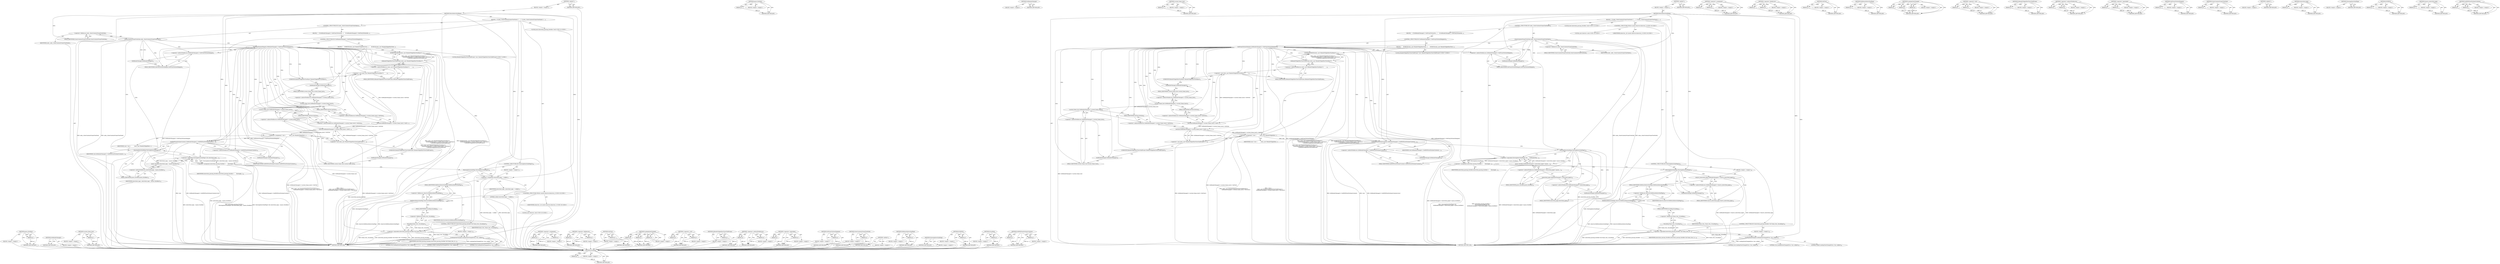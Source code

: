 digraph "SetRWHViewForInnerContents" {
vulnerable_189 [label=<(METHOD,IsLoading)>];
vulnerable_190 [label=<(PARAM,p1)>];
vulnerable_191 [label=<(BLOCK,&lt;empty&gt;,&lt;empty&gt;)>];
vulnerable_192 [label=<(METHOD_RETURN,ANY)>];
vulnerable_173 [label=<(METHOD,pause_throbber)>];
vulnerable_174 [label=<(PARAM,p1)>];
vulnerable_175 [label=<(BLOCK,&lt;empty&gt;,&lt;empty&gt;)>];
vulnerable_176 [label=<(METHOD_RETURN,ANY)>];
vulnerable_131 [label=<(METHOD,GetRenderManager)>];
vulnerable_132 [label=<(BLOCK,&lt;empty&gt;,&lt;empty&gt;)>];
vulnerable_133 [label=<(METHOD_RETURN,ANY)>];
vulnerable_151 [label=<(METHOD,current_frame_host)>];
vulnerable_152 [label=<(PARAM,p1)>];
vulnerable_153 [label=<(BLOCK,&lt;empty&gt;,&lt;empty&gt;)>];
vulnerable_154 [label=<(METHOD_RETURN,ANY)>];
vulnerable_6 [label=<(METHOD,&lt;global&gt;)<SUB>1</SUB>>];
vulnerable_7 [label=<(BLOCK,&lt;empty&gt;,&lt;empty&gt;)<SUB>1</SUB>>];
vulnerable_8 [label=<(METHOD,DetachInterstitialPage)<SUB>1</SUB>>];
vulnerable_9 [label=<(BLOCK,{
  if (node_.OuterContentsFrameTreeNode()) {
 ...,{
  if (node_.OuterContentsFrameTreeNode()) {
 ...)<SUB>1</SUB>>];
vulnerable_10 [label=<(CONTROL_STRUCTURE,IF,if (node_.OuterContentsFrameTreeNode()))<SUB>2</SUB>>];
vulnerable_11 [label=<(OuterContentsFrameTreeNode,node_.OuterContentsFrameTreeNode())<SUB>2</SUB>>];
vulnerable_12 [label=<(&lt;operator&gt;.fieldAccess,node_.OuterContentsFrameTreeNode)<SUB>2</SUB>>];
vulnerable_13 [label=<(IDENTIFIER,node_,node_.OuterContentsFrameTreeNode())<SUB>2</SUB>>];
vulnerable_14 [label=<(FIELD_IDENTIFIER,OuterContentsFrameTreeNode,OuterContentsFrameTreeNode)<SUB>2</SUB>>];
vulnerable_15 [label=<(BLOCK,{
    if (GetRenderManager()-&gt;GetProxyToOuterDe...,{
    if (GetRenderManager()-&gt;GetProxyToOuterDe...)<SUB>2</SUB>>];
vulnerable_16 [label=<(CONTROL_STRUCTURE,IF,if (GetRenderManager()-&gt;GetProxyToOuterDelegate()))<SUB>3</SUB>>];
vulnerable_17 [label=<(GetProxyToOuterDelegate,GetRenderManager()-&gt;GetProxyToOuterDelegate())<SUB>3</SUB>>];
vulnerable_18 [label=<(&lt;operator&gt;.indirectFieldAccess,GetRenderManager()-&gt;GetProxyToOuterDelegate)<SUB>3</SUB>>];
vulnerable_19 [label=<(GetRenderManager,GetRenderManager())<SUB>3</SUB>>];
vulnerable_20 [label=<(FIELD_IDENTIFIER,GetProxyToOuterDelegate,GetProxyToOuterDelegate)<SUB>3</SUB>>];
vulnerable_21 [label=<(BLOCK,{
      DCHECK(static_cast&lt;RenderWidgetHostView...,{
      DCHECK(static_cast&lt;RenderWidgetHostView...)<SUB>3</SUB>>];
vulnerable_22 [label=<(DCHECK,DCHECK(static_cast&lt;RenderWidgetHostViewBase*&gt;(
...)<SUB>4</SUB>>];
vulnerable_23 [label=<(IsRenderWidgetHostViewChildFrame,static_cast&lt;RenderWidgetHostViewBase*&gt;(
       ...)<SUB>4</SUB>>];
vulnerable_24 [label=<(&lt;operator&gt;.indirectFieldAccess,static_cast&lt;RenderWidgetHostViewBase*&gt;(
       ...)<SUB>4</SUB>>];
vulnerable_25 [label=<(&lt;operator&gt;.cast,static_cast&lt;RenderWidgetHostViewBase*&gt;(
       ...)<SUB>4</SUB>>];
vulnerable_26 [label=<(UNKNOWN,RenderWidgetHostViewBase*,RenderWidgetHostViewBase*)<SUB>4</SUB>>];
vulnerable_27 [label=<(GetView,GetRenderManager()-&gt;current_frame_host()-&gt;GetVi...)<SUB>5</SUB>>];
vulnerable_28 [label=<(&lt;operator&gt;.indirectFieldAccess,GetRenderManager()-&gt;current_frame_host()-&gt;GetView)<SUB>5</SUB>>];
vulnerable_29 [label=<(current_frame_host,GetRenderManager()-&gt;current_frame_host())<SUB>5</SUB>>];
vulnerable_30 [label=<(&lt;operator&gt;.indirectFieldAccess,GetRenderManager()-&gt;current_frame_host)<SUB>5</SUB>>];
vulnerable_31 [label=<(GetRenderManager,GetRenderManager())<SUB>5</SUB>>];
vulnerable_32 [label=<(FIELD_IDENTIFIER,current_frame_host,current_frame_host)<SUB>5</SUB>>];
vulnerable_33 [label=<(FIELD_IDENTIFIER,GetView,GetView)<SUB>5</SUB>>];
vulnerable_34 [label=<(FIELD_IDENTIFIER,IsRenderWidgetHostViewChildFrame,IsRenderWidgetHostViewChildFrame)<SUB>4</SUB>>];
vulnerable_35 [label="<(LOCAL,RenderWidgetHostViewChildFrame* view: RenderWidgetHostViewChildFrame*)<SUB>7</SUB>>"];
vulnerable_36 [label=<(&lt;operator&gt;.assignment,* view =
          static_cast&lt;RenderWidgetHost...)<SUB>7</SUB>>];
vulnerable_37 [label=<(IDENTIFIER,view,* view =
          static_cast&lt;RenderWidgetHost...)<SUB>7</SUB>>];
vulnerable_38 [label=<(&lt;operator&gt;.cast,static_cast&lt;RenderWidgetHostViewChildFrame*&gt;(
 ...)<SUB>8</SUB>>];
vulnerable_39 [label=<(UNKNOWN,RenderWidgetHostViewChildFrame*,RenderWidgetHostViewChildFrame*)<SUB>8</SUB>>];
vulnerable_40 [label=<(GetView,GetRenderManager()-&gt;current_frame_host()-&gt;GetVi...)<SUB>9</SUB>>];
vulnerable_41 [label=<(&lt;operator&gt;.indirectFieldAccess,GetRenderManager()-&gt;current_frame_host()-&gt;GetView)<SUB>9</SUB>>];
vulnerable_42 [label=<(current_frame_host,GetRenderManager()-&gt;current_frame_host())<SUB>9</SUB>>];
vulnerable_43 [label=<(&lt;operator&gt;.indirectFieldAccess,GetRenderManager()-&gt;current_frame_host)<SUB>9</SUB>>];
vulnerable_44 [label=<(GetRenderManager,GetRenderManager())<SUB>9</SUB>>];
vulnerable_45 [label=<(FIELD_IDENTIFIER,current_frame_host,current_frame_host)<SUB>9</SUB>>];
vulnerable_46 [label=<(FIELD_IDENTIFIER,GetView,GetView)<SUB>9</SUB>>];
vulnerable_47 [label=<(SetRWHViewForInnerContents,GetRenderManager()-&gt;SetRWHViewForInnerContents(...)<SUB>10</SUB>>];
vulnerable_48 [label=<(&lt;operator&gt;.indirectFieldAccess,GetRenderManager()-&gt;SetRWHViewForInnerContents)<SUB>10</SUB>>];
vulnerable_49 [label=<(GetRenderManager,GetRenderManager())<SUB>10</SUB>>];
vulnerable_50 [label=<(FIELD_IDENTIFIER,SetRWHViewForInnerContents,SetRWHViewForInnerContents)<SUB>10</SUB>>];
vulnerable_51 [label=<(IDENTIFIER,view,GetRenderManager()-&gt;SetRWHViewForInnerContents(...)<SUB>10</SUB>>];
vulnerable_52 [label="<(LOCAL,bool interstitial_pausing_throbber: bool)<SUB>14</SUB>>"];
vulnerable_53 [label=<(&lt;operator&gt;.assignment,interstitial_pausing_throbber =
      ShowingIn...)<SUB>14</SUB>>];
vulnerable_54 [label=<(IDENTIFIER,interstitial_pausing_throbber,interstitial_pausing_throbber =
      ShowingIn...)<SUB>14</SUB>>];
vulnerable_55 [label=<(&lt;operator&gt;.logicalAnd,ShowingInterstitialPage() &amp;&amp;
      GetRenderMan...)<SUB>15</SUB>>];
vulnerable_56 [label=<(ShowingInterstitialPage,ShowingInterstitialPage())<SUB>15</SUB>>];
vulnerable_57 [label=<(pause_throbber,GetRenderManager()-&gt;interstitial_page()-&gt;pause_...)<SUB>16</SUB>>];
vulnerable_58 [label=<(&lt;operator&gt;.indirectFieldAccess,GetRenderManager()-&gt;interstitial_page()-&gt;pause_...)<SUB>16</SUB>>];
vulnerable_59 [label=<(interstitial_page,GetRenderManager()-&gt;interstitial_page())<SUB>16</SUB>>];
vulnerable_60 [label=<(&lt;operator&gt;.indirectFieldAccess,GetRenderManager()-&gt;interstitial_page)<SUB>16</SUB>>];
vulnerable_61 [label=<(GetRenderManager,GetRenderManager())<SUB>16</SUB>>];
vulnerable_62 [label=<(FIELD_IDENTIFIER,interstitial_page,interstitial_page)<SUB>16</SUB>>];
vulnerable_63 [label=<(FIELD_IDENTIFIER,pause_throbber,pause_throbber)<SUB>16</SUB>>];
vulnerable_64 [label=<(CONTROL_STRUCTURE,IF,if (ShowingInterstitialPage()))<SUB>17</SUB>>];
vulnerable_65 [label=<(ShowingInterstitialPage,ShowingInterstitialPage())<SUB>17</SUB>>];
vulnerable_66 [label=<(BLOCK,&lt;empty&gt;,&lt;empty&gt;)<SUB>18</SUB>>];
vulnerable_67 [label=<(remove_interstitial_page,GetRenderManager()-&gt;remove_interstitial_page())<SUB>18</SUB>>];
vulnerable_68 [label=<(&lt;operator&gt;.indirectFieldAccess,GetRenderManager()-&gt;remove_interstitial_page)<SUB>18</SUB>>];
vulnerable_69 [label=<(GetRenderManager,GetRenderManager())<SUB>18</SUB>>];
vulnerable_70 [label=<(FIELD_IDENTIFIER,remove_interstitial_page,remove_interstitial_page)<SUB>18</SUB>>];
vulnerable_71 [label="<(CONTROL_STRUCTURE,FOR,for (auto&amp; observer:observers_))<SUB>19</SUB>>"];
vulnerable_72 [label="<(IDENTIFIER,observers_,for (auto&amp; observer:observers_))<SUB>19</SUB>>"];
vulnerable_73 [label="<(LOCAL,auto observer: auto)<SUB>19</SUB>>"];
vulnerable_74 [label=<(DidDetachInterstitialPage,observer.DidDetachInterstitialPage())<SUB>20</SUB>>];
vulnerable_75 [label=<(&lt;operator&gt;.fieldAccess,observer.DidDetachInterstitialPage)<SUB>20</SUB>>];
vulnerable_76 [label=<(IDENTIFIER,observer,observer.DidDetachInterstitialPage())<SUB>20</SUB>>];
vulnerable_77 [label=<(FIELD_IDENTIFIER,DidDetachInterstitialPage,DidDetachInterstitialPage)<SUB>20</SUB>>];
vulnerable_78 [label=<(CONTROL_STRUCTURE,IF,if (interstitial_pausing_throbber &amp;&amp; frame_tree_.IsLoading()))<SUB>22</SUB>>];
vulnerable_79 [label=<(&lt;operator&gt;.logicalAnd,interstitial_pausing_throbber &amp;&amp; frame_tree_.Is...)<SUB>22</SUB>>];
vulnerable_80 [label=<(IDENTIFIER,interstitial_pausing_throbber,interstitial_pausing_throbber &amp;&amp; frame_tree_.Is...)<SUB>22</SUB>>];
vulnerable_81 [label=<(IsLoading,frame_tree_.IsLoading())<SUB>22</SUB>>];
vulnerable_82 [label=<(&lt;operator&gt;.fieldAccess,frame_tree_.IsLoading)<SUB>22</SUB>>];
vulnerable_83 [label=<(IDENTIFIER,frame_tree_,frame_tree_.IsLoading())<SUB>22</SUB>>];
vulnerable_84 [label=<(FIELD_IDENTIFIER,IsLoading,IsLoading)<SUB>22</SUB>>];
vulnerable_85 [label=<(BLOCK,&lt;empty&gt;,&lt;empty&gt;)<SUB>23</SUB>>];
vulnerable_86 [label=<(LoadingStateChanged,LoadingStateChanged(true, true, nullptr))<SUB>23</SUB>>];
vulnerable_87 [label=<(LITERAL,true,LoadingStateChanged(true, true, nullptr))<SUB>23</SUB>>];
vulnerable_88 [label=<(LITERAL,true,LoadingStateChanged(true, true, nullptr))<SUB>23</SUB>>];
vulnerable_89 [label=<(LITERAL,nullptr,LoadingStateChanged(true, true, nullptr))<SUB>23</SUB>>];
vulnerable_90 [label=<(METHOD_RETURN,void)<SUB>1</SUB>>];
vulnerable_92 [label=<(METHOD_RETURN,ANY)<SUB>1</SUB>>];
vulnerable_155 [label=<(METHOD,&lt;operator&gt;.assignment)>];
vulnerable_156 [label=<(PARAM,p1)>];
vulnerable_157 [label=<(PARAM,p2)>];
vulnerable_158 [label=<(BLOCK,&lt;empty&gt;,&lt;empty&gt;)>];
vulnerable_159 [label=<(METHOD_RETURN,ANY)>];
vulnerable_117 [label=<(METHOD,&lt;operator&gt;.fieldAccess)>];
vulnerable_118 [label=<(PARAM,p1)>];
vulnerable_119 [label=<(PARAM,p2)>];
vulnerable_120 [label=<(BLOCK,&lt;empty&gt;,&lt;empty&gt;)>];
vulnerable_121 [label=<(METHOD_RETURN,ANY)>];
vulnerable_147 [label=<(METHOD,GetView)>];
vulnerable_148 [label=<(PARAM,p1)>];
vulnerable_149 [label=<(BLOCK,&lt;empty&gt;,&lt;empty&gt;)>];
vulnerable_150 [label=<(METHOD_RETURN,ANY)>];
vulnerable_185 [label=<(METHOD,DidDetachInterstitialPage)>];
vulnerable_186 [label=<(PARAM,p1)>];
vulnerable_187 [label=<(BLOCK,&lt;empty&gt;,&lt;empty&gt;)>];
vulnerable_188 [label=<(METHOD_RETURN,ANY)>];
vulnerable_193 [label=<(METHOD,LoadingStateChanged)>];
vulnerable_194 [label=<(PARAM,p1)>];
vulnerable_195 [label=<(PARAM,p2)>];
vulnerable_196 [label=<(PARAM,p3)>];
vulnerable_197 [label=<(BLOCK,&lt;empty&gt;,&lt;empty&gt;)>];
vulnerable_198 [label=<(METHOD_RETURN,ANY)>];
vulnerable_142 [label=<(METHOD,&lt;operator&gt;.cast)>];
vulnerable_143 [label=<(PARAM,p1)>];
vulnerable_144 [label=<(PARAM,p2)>];
vulnerable_145 [label=<(BLOCK,&lt;empty&gt;,&lt;empty&gt;)>];
vulnerable_146 [label=<(METHOD_RETURN,ANY)>];
vulnerable_138 [label=<(METHOD,IsRenderWidgetHostViewChildFrame)>];
vulnerable_139 [label=<(PARAM,p1)>];
vulnerable_140 [label=<(BLOCK,&lt;empty&gt;,&lt;empty&gt;)>];
vulnerable_141 [label=<(METHOD_RETURN,ANY)>];
vulnerable_126 [label=<(METHOD,&lt;operator&gt;.indirectFieldAccess)>];
vulnerable_127 [label=<(PARAM,p1)>];
vulnerable_128 [label=<(PARAM,p2)>];
vulnerable_129 [label=<(BLOCK,&lt;empty&gt;,&lt;empty&gt;)>];
vulnerable_130 [label=<(METHOD_RETURN,ANY)>];
vulnerable_165 [label=<(METHOD,&lt;operator&gt;.logicalAnd)>];
vulnerable_166 [label=<(PARAM,p1)>];
vulnerable_167 [label=<(PARAM,p2)>];
vulnerable_168 [label=<(BLOCK,&lt;empty&gt;,&lt;empty&gt;)>];
vulnerable_169 [label=<(METHOD_RETURN,ANY)>];
vulnerable_122 [label=<(METHOD,GetProxyToOuterDelegate)>];
vulnerable_123 [label=<(PARAM,p1)>];
vulnerable_124 [label=<(BLOCK,&lt;empty&gt;,&lt;empty&gt;)>];
vulnerable_125 [label=<(METHOD_RETURN,ANY)>];
vulnerable_113 [label=<(METHOD,OuterContentsFrameTreeNode)>];
vulnerable_114 [label=<(PARAM,p1)>];
vulnerable_115 [label=<(BLOCK,&lt;empty&gt;,&lt;empty&gt;)>];
vulnerable_116 [label=<(METHOD_RETURN,ANY)>];
vulnerable_107 [label=<(METHOD,&lt;global&gt;)<SUB>1</SUB>>];
vulnerable_108 [label=<(BLOCK,&lt;empty&gt;,&lt;empty&gt;)>];
vulnerable_109 [label=<(METHOD_RETURN,ANY)>];
vulnerable_177 [label=<(METHOD,interstitial_page)>];
vulnerable_178 [label=<(PARAM,p1)>];
vulnerable_179 [label=<(BLOCK,&lt;empty&gt;,&lt;empty&gt;)>];
vulnerable_180 [label=<(METHOD_RETURN,ANY)>];
vulnerable_170 [label=<(METHOD,ShowingInterstitialPage)>];
vulnerable_171 [label=<(BLOCK,&lt;empty&gt;,&lt;empty&gt;)>];
vulnerable_172 [label=<(METHOD_RETURN,ANY)>];
vulnerable_134 [label=<(METHOD,DCHECK)>];
vulnerable_135 [label=<(PARAM,p1)>];
vulnerable_136 [label=<(BLOCK,&lt;empty&gt;,&lt;empty&gt;)>];
vulnerable_137 [label=<(METHOD_RETURN,ANY)>];
vulnerable_181 [label=<(METHOD,remove_interstitial_page)>];
vulnerable_182 [label=<(PARAM,p1)>];
vulnerable_183 [label=<(BLOCK,&lt;empty&gt;,&lt;empty&gt;)>];
vulnerable_184 [label=<(METHOD_RETURN,ANY)>];
vulnerable_160 [label=<(METHOD,SetRWHViewForInnerContents)>];
vulnerable_161 [label=<(PARAM,p1)>];
vulnerable_162 [label=<(PARAM,p2)>];
vulnerable_163 [label=<(BLOCK,&lt;empty&gt;,&lt;empty&gt;)>];
vulnerable_164 [label=<(METHOD_RETURN,ANY)>];
fixed_169 [label=<(METHOD,pause_throbber)>];
fixed_170 [label=<(PARAM,p1)>];
fixed_171 [label=<(BLOCK,&lt;empty&gt;,&lt;empty&gt;)>];
fixed_172 [label=<(METHOD_RETURN,ANY)>];
fixed_127 [label=<(METHOD,GetRenderManager)>];
fixed_128 [label=<(BLOCK,&lt;empty&gt;,&lt;empty&gt;)>];
fixed_129 [label=<(METHOD_RETURN,ANY)>];
fixed_147 [label=<(METHOD,current_frame_host)>];
fixed_148 [label=<(PARAM,p1)>];
fixed_149 [label=<(BLOCK,&lt;empty&gt;,&lt;empty&gt;)>];
fixed_150 [label=<(METHOD_RETURN,ANY)>];
fixed_6 [label=<(METHOD,&lt;global&gt;)<SUB>1</SUB>>];
fixed_7 [label=<(BLOCK,&lt;empty&gt;,&lt;empty&gt;)<SUB>1</SUB>>];
fixed_8 [label=<(METHOD,DetachInterstitialPage)<SUB>1</SUB>>];
fixed_9 [label=<(BLOCK,{
  if (node_.OuterContentsFrameTreeNode()) {
 ...,{
  if (node_.OuterContentsFrameTreeNode()) {
 ...)<SUB>1</SUB>>];
fixed_10 [label=<(CONTROL_STRUCTURE,IF,if (node_.OuterContentsFrameTreeNode()))<SUB>2</SUB>>];
fixed_11 [label=<(OuterContentsFrameTreeNode,node_.OuterContentsFrameTreeNode())<SUB>2</SUB>>];
fixed_12 [label=<(&lt;operator&gt;.fieldAccess,node_.OuterContentsFrameTreeNode)<SUB>2</SUB>>];
fixed_13 [label=<(IDENTIFIER,node_,node_.OuterContentsFrameTreeNode())<SUB>2</SUB>>];
fixed_14 [label=<(FIELD_IDENTIFIER,OuterContentsFrameTreeNode,OuterContentsFrameTreeNode)<SUB>2</SUB>>];
fixed_15 [label=<(BLOCK,{
    if (GetRenderManager()-&gt;GetProxyToOuterDe...,{
    if (GetRenderManager()-&gt;GetProxyToOuterDe...)<SUB>2</SUB>>];
fixed_16 [label=<(CONTROL_STRUCTURE,IF,if (GetRenderManager()-&gt;GetProxyToOuterDelegate()))<SUB>3</SUB>>];
fixed_17 [label=<(GetProxyToOuterDelegate,GetRenderManager()-&gt;GetProxyToOuterDelegate())<SUB>3</SUB>>];
fixed_18 [label=<(&lt;operator&gt;.indirectFieldAccess,GetRenderManager()-&gt;GetProxyToOuterDelegate)<SUB>3</SUB>>];
fixed_19 [label=<(GetRenderManager,GetRenderManager())<SUB>3</SUB>>];
fixed_20 [label=<(FIELD_IDENTIFIER,GetProxyToOuterDelegate,GetProxyToOuterDelegate)<SUB>3</SUB>>];
fixed_21 [label=<(BLOCK,{
      DCHECK(static_cast&lt;RenderWidgetHostView...,{
      DCHECK(static_cast&lt;RenderWidgetHostView...)<SUB>3</SUB>>];
fixed_22 [label=<(DCHECK,DCHECK(static_cast&lt;RenderWidgetHostViewBase*&gt;(
...)<SUB>4</SUB>>];
fixed_23 [label=<(IsRenderWidgetHostViewChildFrame,static_cast&lt;RenderWidgetHostViewBase*&gt;(
       ...)<SUB>4</SUB>>];
fixed_24 [label=<(&lt;operator&gt;.indirectFieldAccess,static_cast&lt;RenderWidgetHostViewBase*&gt;(
       ...)<SUB>4</SUB>>];
fixed_25 [label=<(&lt;operator&gt;.cast,static_cast&lt;RenderWidgetHostViewBase*&gt;(
       ...)<SUB>4</SUB>>];
fixed_26 [label=<(UNKNOWN,RenderWidgetHostViewBase*,RenderWidgetHostViewBase*)<SUB>4</SUB>>];
fixed_27 [label=<(GetView,GetRenderManager()-&gt;current_frame_host()-&gt;GetVi...)<SUB>5</SUB>>];
fixed_28 [label=<(&lt;operator&gt;.indirectFieldAccess,GetRenderManager()-&gt;current_frame_host()-&gt;GetView)<SUB>5</SUB>>];
fixed_29 [label=<(current_frame_host,GetRenderManager()-&gt;current_frame_host())<SUB>5</SUB>>];
fixed_30 [label=<(&lt;operator&gt;.indirectFieldAccess,GetRenderManager()-&gt;current_frame_host)<SUB>5</SUB>>];
fixed_31 [label=<(GetRenderManager,GetRenderManager())<SUB>5</SUB>>];
fixed_32 [label=<(FIELD_IDENTIFIER,current_frame_host,current_frame_host)<SUB>5</SUB>>];
fixed_33 [label=<(FIELD_IDENTIFIER,GetView,GetView)<SUB>5</SUB>>];
fixed_34 [label=<(FIELD_IDENTIFIER,IsRenderWidgetHostViewChildFrame,IsRenderWidgetHostViewChildFrame)<SUB>4</SUB>>];
fixed_35 [label="<(LOCAL,RenderWidgetHostViewChildFrame* view: RenderWidgetHostViewChildFrame*)<SUB>7</SUB>>"];
fixed_36 [label=<(&lt;operator&gt;.assignment,* view =
          static_cast&lt;RenderWidgetHost...)<SUB>7</SUB>>];
fixed_37 [label=<(IDENTIFIER,view,* view =
          static_cast&lt;RenderWidgetHost...)<SUB>7</SUB>>];
fixed_38 [label=<(&lt;operator&gt;.cast,static_cast&lt;RenderWidgetHostViewChildFrame*&gt;(
 ...)<SUB>8</SUB>>];
fixed_39 [label=<(UNKNOWN,RenderWidgetHostViewChildFrame*,RenderWidgetHostViewChildFrame*)<SUB>8</SUB>>];
fixed_40 [label=<(GetView,GetRenderManager()-&gt;current_frame_host()-&gt;GetVi...)<SUB>9</SUB>>];
fixed_41 [label=<(&lt;operator&gt;.indirectFieldAccess,GetRenderManager()-&gt;current_frame_host()-&gt;GetView)<SUB>9</SUB>>];
fixed_42 [label=<(current_frame_host,GetRenderManager()-&gt;current_frame_host())<SUB>9</SUB>>];
fixed_43 [label=<(&lt;operator&gt;.indirectFieldAccess,GetRenderManager()-&gt;current_frame_host)<SUB>9</SUB>>];
fixed_44 [label=<(GetRenderManager,GetRenderManager())<SUB>9</SUB>>];
fixed_45 [label=<(FIELD_IDENTIFIER,current_frame_host,current_frame_host)<SUB>9</SUB>>];
fixed_46 [label=<(FIELD_IDENTIFIER,GetView,GetView)<SUB>9</SUB>>];
fixed_47 [label=<(SetRWHViewForInnerContents,GetRenderManager()-&gt;SetRWHViewForInnerContents(...)<SUB>10</SUB>>];
fixed_48 [label=<(&lt;operator&gt;.indirectFieldAccess,GetRenderManager()-&gt;SetRWHViewForInnerContents)<SUB>10</SUB>>];
fixed_49 [label=<(GetRenderManager,GetRenderManager())<SUB>10</SUB>>];
fixed_50 [label=<(FIELD_IDENTIFIER,SetRWHViewForInnerContents,SetRWHViewForInnerContents)<SUB>10</SUB>>];
fixed_51 [label=<(IDENTIFIER,view,GetRenderManager()-&gt;SetRWHViewForInnerContents(...)<SUB>10</SUB>>];
fixed_52 [label="<(LOCAL,bool interstitial_pausing_throbber: bool)<SUB>14</SUB>>"];
fixed_53 [label=<(&lt;operator&gt;.assignment,interstitial_pausing_throbber =
      ShowingIn...)<SUB>14</SUB>>];
fixed_54 [label=<(IDENTIFIER,interstitial_pausing_throbber,interstitial_pausing_throbber =
      ShowingIn...)<SUB>14</SUB>>];
fixed_55 [label=<(&lt;operator&gt;.logicalAnd,ShowingInterstitialPage() &amp;&amp; interstitial_page_...)<SUB>15</SUB>>];
fixed_56 [label=<(ShowingInterstitialPage,ShowingInterstitialPage())<SUB>15</SUB>>];
fixed_57 [label=<(pause_throbber,interstitial_page_-&gt;pause_throbber())<SUB>15</SUB>>];
fixed_58 [label=<(&lt;operator&gt;.indirectFieldAccess,interstitial_page_-&gt;pause_throbber)<SUB>15</SUB>>];
fixed_59 [label=<(IDENTIFIER,interstitial_page_,interstitial_page_-&gt;pause_throbber())<SUB>15</SUB>>];
fixed_60 [label=<(FIELD_IDENTIFIER,pause_throbber,pause_throbber)<SUB>15</SUB>>];
fixed_61 [label=<(CONTROL_STRUCTURE,IF,if (ShowingInterstitialPage()))<SUB>16</SUB>>];
fixed_62 [label=<(ShowingInterstitialPage,ShowingInterstitialPage())<SUB>16</SUB>>];
fixed_63 [label=<(BLOCK,&lt;empty&gt;,&lt;empty&gt;)<SUB>17</SUB>>];
fixed_64 [label=<(&lt;operator&gt;.assignment,interstitial_page_ = nullptr)<SUB>17</SUB>>];
fixed_65 [label=<(IDENTIFIER,interstitial_page_,interstitial_page_ = nullptr)<SUB>17</SUB>>];
fixed_66 [label=<(LITERAL,nullptr,interstitial_page_ = nullptr)<SUB>17</SUB>>];
fixed_67 [label="<(CONTROL_STRUCTURE,FOR,for (auto&amp; observer:observers_))<SUB>18</SUB>>"];
fixed_68 [label="<(IDENTIFIER,observers_,for (auto&amp; observer:observers_))<SUB>18</SUB>>"];
fixed_69 [label="<(LOCAL,auto observer: auto)<SUB>18</SUB>>"];
fixed_70 [label=<(DidDetachInterstitialPage,observer.DidDetachInterstitialPage())<SUB>19</SUB>>];
fixed_71 [label=<(&lt;operator&gt;.fieldAccess,observer.DidDetachInterstitialPage)<SUB>19</SUB>>];
fixed_72 [label=<(IDENTIFIER,observer,observer.DidDetachInterstitialPage())<SUB>19</SUB>>];
fixed_73 [label=<(FIELD_IDENTIFIER,DidDetachInterstitialPage,DidDetachInterstitialPage)<SUB>19</SUB>>];
fixed_74 [label=<(CONTROL_STRUCTURE,IF,if (interstitial_pausing_throbber &amp;&amp; frame_tree_.IsLoading()))<SUB>21</SUB>>];
fixed_75 [label=<(&lt;operator&gt;.logicalAnd,interstitial_pausing_throbber &amp;&amp; frame_tree_.Is...)<SUB>21</SUB>>];
fixed_76 [label=<(IDENTIFIER,interstitial_pausing_throbber,interstitial_pausing_throbber &amp;&amp; frame_tree_.Is...)<SUB>21</SUB>>];
fixed_77 [label=<(IsLoading,frame_tree_.IsLoading())<SUB>21</SUB>>];
fixed_78 [label=<(&lt;operator&gt;.fieldAccess,frame_tree_.IsLoading)<SUB>21</SUB>>];
fixed_79 [label=<(IDENTIFIER,frame_tree_,frame_tree_.IsLoading())<SUB>21</SUB>>];
fixed_80 [label=<(FIELD_IDENTIFIER,IsLoading,IsLoading)<SUB>21</SUB>>];
fixed_81 [label=<(BLOCK,&lt;empty&gt;,&lt;empty&gt;)<SUB>22</SUB>>];
fixed_82 [label=<(LoadingStateChanged,LoadingStateChanged(true, true, nullptr))<SUB>22</SUB>>];
fixed_83 [label=<(LITERAL,true,LoadingStateChanged(true, true, nullptr))<SUB>22</SUB>>];
fixed_84 [label=<(LITERAL,true,LoadingStateChanged(true, true, nullptr))<SUB>22</SUB>>];
fixed_85 [label=<(LITERAL,nullptr,LoadingStateChanged(true, true, nullptr))<SUB>22</SUB>>];
fixed_86 [label=<(METHOD_RETURN,void)<SUB>1</SUB>>];
fixed_88 [label=<(METHOD_RETURN,ANY)<SUB>1</SUB>>];
fixed_151 [label=<(METHOD,&lt;operator&gt;.assignment)>];
fixed_152 [label=<(PARAM,p1)>];
fixed_153 [label=<(PARAM,p2)>];
fixed_154 [label=<(BLOCK,&lt;empty&gt;,&lt;empty&gt;)>];
fixed_155 [label=<(METHOD_RETURN,ANY)>];
fixed_113 [label=<(METHOD,&lt;operator&gt;.fieldAccess)>];
fixed_114 [label=<(PARAM,p1)>];
fixed_115 [label=<(PARAM,p2)>];
fixed_116 [label=<(BLOCK,&lt;empty&gt;,&lt;empty&gt;)>];
fixed_117 [label=<(METHOD_RETURN,ANY)>];
fixed_143 [label=<(METHOD,GetView)>];
fixed_144 [label=<(PARAM,p1)>];
fixed_145 [label=<(BLOCK,&lt;empty&gt;,&lt;empty&gt;)>];
fixed_146 [label=<(METHOD_RETURN,ANY)>];
fixed_181 [label=<(METHOD,LoadingStateChanged)>];
fixed_182 [label=<(PARAM,p1)>];
fixed_183 [label=<(PARAM,p2)>];
fixed_184 [label=<(PARAM,p3)>];
fixed_185 [label=<(BLOCK,&lt;empty&gt;,&lt;empty&gt;)>];
fixed_186 [label=<(METHOD_RETURN,ANY)>];
fixed_138 [label=<(METHOD,&lt;operator&gt;.cast)>];
fixed_139 [label=<(PARAM,p1)>];
fixed_140 [label=<(PARAM,p2)>];
fixed_141 [label=<(BLOCK,&lt;empty&gt;,&lt;empty&gt;)>];
fixed_142 [label=<(METHOD_RETURN,ANY)>];
fixed_134 [label=<(METHOD,IsRenderWidgetHostViewChildFrame)>];
fixed_135 [label=<(PARAM,p1)>];
fixed_136 [label=<(BLOCK,&lt;empty&gt;,&lt;empty&gt;)>];
fixed_137 [label=<(METHOD_RETURN,ANY)>];
fixed_122 [label=<(METHOD,&lt;operator&gt;.indirectFieldAccess)>];
fixed_123 [label=<(PARAM,p1)>];
fixed_124 [label=<(PARAM,p2)>];
fixed_125 [label=<(BLOCK,&lt;empty&gt;,&lt;empty&gt;)>];
fixed_126 [label=<(METHOD_RETURN,ANY)>];
fixed_161 [label=<(METHOD,&lt;operator&gt;.logicalAnd)>];
fixed_162 [label=<(PARAM,p1)>];
fixed_163 [label=<(PARAM,p2)>];
fixed_164 [label=<(BLOCK,&lt;empty&gt;,&lt;empty&gt;)>];
fixed_165 [label=<(METHOD_RETURN,ANY)>];
fixed_118 [label=<(METHOD,GetProxyToOuterDelegate)>];
fixed_119 [label=<(PARAM,p1)>];
fixed_120 [label=<(BLOCK,&lt;empty&gt;,&lt;empty&gt;)>];
fixed_121 [label=<(METHOD_RETURN,ANY)>];
fixed_109 [label=<(METHOD,OuterContentsFrameTreeNode)>];
fixed_110 [label=<(PARAM,p1)>];
fixed_111 [label=<(BLOCK,&lt;empty&gt;,&lt;empty&gt;)>];
fixed_112 [label=<(METHOD_RETURN,ANY)>];
fixed_103 [label=<(METHOD,&lt;global&gt;)<SUB>1</SUB>>];
fixed_104 [label=<(BLOCK,&lt;empty&gt;,&lt;empty&gt;)>];
fixed_105 [label=<(METHOD_RETURN,ANY)>];
fixed_173 [label=<(METHOD,DidDetachInterstitialPage)>];
fixed_174 [label=<(PARAM,p1)>];
fixed_175 [label=<(BLOCK,&lt;empty&gt;,&lt;empty&gt;)>];
fixed_176 [label=<(METHOD_RETURN,ANY)>];
fixed_166 [label=<(METHOD,ShowingInterstitialPage)>];
fixed_167 [label=<(BLOCK,&lt;empty&gt;,&lt;empty&gt;)>];
fixed_168 [label=<(METHOD_RETURN,ANY)>];
fixed_130 [label=<(METHOD,DCHECK)>];
fixed_131 [label=<(PARAM,p1)>];
fixed_132 [label=<(BLOCK,&lt;empty&gt;,&lt;empty&gt;)>];
fixed_133 [label=<(METHOD_RETURN,ANY)>];
fixed_177 [label=<(METHOD,IsLoading)>];
fixed_178 [label=<(PARAM,p1)>];
fixed_179 [label=<(BLOCK,&lt;empty&gt;,&lt;empty&gt;)>];
fixed_180 [label=<(METHOD_RETURN,ANY)>];
fixed_156 [label=<(METHOD,SetRWHViewForInnerContents)>];
fixed_157 [label=<(PARAM,p1)>];
fixed_158 [label=<(PARAM,p2)>];
fixed_159 [label=<(BLOCK,&lt;empty&gt;,&lt;empty&gt;)>];
fixed_160 [label=<(METHOD_RETURN,ANY)>];
vulnerable_189 -> vulnerable_190  [key=0, label="AST: "];
vulnerable_189 -> vulnerable_190  [key=1, label="DDG: "];
vulnerable_189 -> vulnerable_191  [key=0, label="AST: "];
vulnerable_189 -> vulnerable_192  [key=0, label="AST: "];
vulnerable_189 -> vulnerable_192  [key=1, label="CFG: "];
vulnerable_190 -> vulnerable_192  [key=0, label="DDG: p1"];
vulnerable_173 -> vulnerable_174  [key=0, label="AST: "];
vulnerable_173 -> vulnerable_174  [key=1, label="DDG: "];
vulnerable_173 -> vulnerable_175  [key=0, label="AST: "];
vulnerable_173 -> vulnerable_176  [key=0, label="AST: "];
vulnerable_173 -> vulnerable_176  [key=1, label="CFG: "];
vulnerable_174 -> vulnerable_176  [key=0, label="DDG: p1"];
vulnerable_131 -> vulnerable_132  [key=0, label="AST: "];
vulnerable_131 -> vulnerable_133  [key=0, label="AST: "];
vulnerable_131 -> vulnerable_133  [key=1, label="CFG: "];
vulnerable_151 -> vulnerable_152  [key=0, label="AST: "];
vulnerable_151 -> vulnerable_152  [key=1, label="DDG: "];
vulnerable_151 -> vulnerable_153  [key=0, label="AST: "];
vulnerable_151 -> vulnerable_154  [key=0, label="AST: "];
vulnerable_151 -> vulnerable_154  [key=1, label="CFG: "];
vulnerable_152 -> vulnerable_154  [key=0, label="DDG: p1"];
vulnerable_6 -> vulnerable_7  [key=0, label="AST: "];
vulnerable_6 -> vulnerable_92  [key=0, label="AST: "];
vulnerable_6 -> vulnerable_92  [key=1, label="CFG: "];
vulnerable_7 -> vulnerable_8  [key=0, label="AST: "];
vulnerable_8 -> vulnerable_9  [key=0, label="AST: "];
vulnerable_8 -> vulnerable_90  [key=0, label="AST: "];
vulnerable_8 -> vulnerable_14  [key=0, label="CFG: "];
vulnerable_8 -> vulnerable_65  [key=0, label="DDG: "];
vulnerable_8 -> vulnerable_55  [key=0, label="DDG: "];
vulnerable_8 -> vulnerable_79  [key=0, label="DDG: "];
vulnerable_8 -> vulnerable_86  [key=0, label="DDG: "];
vulnerable_8 -> vulnerable_47  [key=0, label="DDG: "];
vulnerable_9 -> vulnerable_10  [key=0, label="AST: "];
vulnerable_9 -> vulnerable_52  [key=0, label="AST: "];
vulnerable_9 -> vulnerable_53  [key=0, label="AST: "];
vulnerable_9 -> vulnerable_64  [key=0, label="AST: "];
vulnerable_9 -> vulnerable_71  [key=0, label="AST: "];
vulnerable_9 -> vulnerable_78  [key=0, label="AST: "];
vulnerable_10 -> vulnerable_11  [key=0, label="AST: "];
vulnerable_10 -> vulnerable_15  [key=0, label="AST: "];
vulnerable_11 -> vulnerable_12  [key=0, label="AST: "];
vulnerable_11 -> vulnerable_19  [key=0, label="CFG: "];
vulnerable_11 -> vulnerable_19  [key=1, label="CDG: "];
vulnerable_11 -> vulnerable_56  [key=0, label="CFG: "];
vulnerable_11 -> vulnerable_90  [key=0, label="DDG: node_.OuterContentsFrameTreeNode"];
vulnerable_11 -> vulnerable_90  [key=1, label="DDG: node_.OuterContentsFrameTreeNode()"];
vulnerable_11 -> vulnerable_17  [key=0, label="CDG: "];
vulnerable_11 -> vulnerable_20  [key=0, label="CDG: "];
vulnerable_11 -> vulnerable_18  [key=0, label="CDG: "];
vulnerable_12 -> vulnerable_13  [key=0, label="AST: "];
vulnerable_12 -> vulnerable_14  [key=0, label="AST: "];
vulnerable_12 -> vulnerable_11  [key=0, label="CFG: "];
vulnerable_14 -> vulnerable_12  [key=0, label="CFG: "];
vulnerable_15 -> vulnerable_16  [key=0, label="AST: "];
vulnerable_16 -> vulnerable_17  [key=0, label="AST: "];
vulnerable_16 -> vulnerable_21  [key=0, label="AST: "];
vulnerable_17 -> vulnerable_18  [key=0, label="AST: "];
vulnerable_17 -> vulnerable_26  [key=0, label="CFG: "];
vulnerable_17 -> vulnerable_26  [key=1, label="CDG: "];
vulnerable_17 -> vulnerable_56  [key=0, label="CFG: "];
vulnerable_17 -> vulnerable_90  [key=0, label="DDG: GetRenderManager()-&gt;GetProxyToOuterDelegate"];
vulnerable_17 -> vulnerable_90  [key=1, label="DDG: GetRenderManager()-&gt;GetProxyToOuterDelegate()"];
vulnerable_17 -> vulnerable_47  [key=0, label="CDG: "];
vulnerable_17 -> vulnerable_30  [key=0, label="CDG: "];
vulnerable_17 -> vulnerable_34  [key=0, label="CDG: "];
vulnerable_17 -> vulnerable_48  [key=0, label="CDG: "];
vulnerable_17 -> vulnerable_32  [key=0, label="CDG: "];
vulnerable_17 -> vulnerable_49  [key=0, label="CDG: "];
vulnerable_17 -> vulnerable_42  [key=0, label="CDG: "];
vulnerable_17 -> vulnerable_28  [key=0, label="CDG: "];
vulnerable_17 -> vulnerable_46  [key=0, label="CDG: "];
vulnerable_17 -> vulnerable_38  [key=0, label="CDG: "];
vulnerable_17 -> vulnerable_25  [key=0, label="CDG: "];
vulnerable_17 -> vulnerable_22  [key=0, label="CDG: "];
vulnerable_17 -> vulnerable_45  [key=0, label="CDG: "];
vulnerable_17 -> vulnerable_27  [key=0, label="CDG: "];
vulnerable_17 -> vulnerable_40  [key=0, label="CDG: "];
vulnerable_17 -> vulnerable_29  [key=0, label="CDG: "];
vulnerable_17 -> vulnerable_50  [key=0, label="CDG: "];
vulnerable_17 -> vulnerable_44  [key=0, label="CDG: "];
vulnerable_17 -> vulnerable_43  [key=0, label="CDG: "];
vulnerable_17 -> vulnerable_24  [key=0, label="CDG: "];
vulnerable_17 -> vulnerable_33  [key=0, label="CDG: "];
vulnerable_17 -> vulnerable_23  [key=0, label="CDG: "];
vulnerable_17 -> vulnerable_36  [key=0, label="CDG: "];
vulnerable_17 -> vulnerable_41  [key=0, label="CDG: "];
vulnerable_17 -> vulnerable_39  [key=0, label="CDG: "];
vulnerable_17 -> vulnerable_31  [key=0, label="CDG: "];
vulnerable_18 -> vulnerable_19  [key=0, label="AST: "];
vulnerable_18 -> vulnerable_20  [key=0, label="AST: "];
vulnerable_18 -> vulnerable_17  [key=0, label="CFG: "];
vulnerable_19 -> vulnerable_20  [key=0, label="CFG: "];
vulnerable_20 -> vulnerable_18  [key=0, label="CFG: "];
vulnerable_21 -> vulnerable_22  [key=0, label="AST: "];
vulnerable_21 -> vulnerable_35  [key=0, label="AST: "];
vulnerable_21 -> vulnerable_36  [key=0, label="AST: "];
vulnerable_21 -> vulnerable_47  [key=0, label="AST: "];
vulnerable_22 -> vulnerable_23  [key=0, label="AST: "];
vulnerable_22 -> vulnerable_39  [key=0, label="CFG: "];
vulnerable_22 -> vulnerable_90  [key=0, label="DDG: static_cast&lt;RenderWidgetHostViewBase*&gt;(
                 GetRenderManager()-&gt;current_frame_host()-&gt;GetView())
                 -&gt;IsRenderWidgetHostViewChildFrame()"];
vulnerable_22 -> vulnerable_90  [key=1, label="DDG: DCHECK(static_cast&lt;RenderWidgetHostViewBase*&gt;(
                 GetRenderManager()-&gt;current_frame_host()-&gt;GetView())
                 -&gt;IsRenderWidgetHostViewChildFrame())"];
vulnerable_23 -> vulnerable_24  [key=0, label="AST: "];
vulnerable_23 -> vulnerable_22  [key=0, label="CFG: "];
vulnerable_23 -> vulnerable_22  [key=1, label="DDG: static_cast&lt;RenderWidgetHostViewBase*&gt;(
                 GetRenderManager()-&gt;current_frame_host()-&gt;GetView())
                 -&gt;IsRenderWidgetHostViewChildFrame"];
vulnerable_23 -> vulnerable_90  [key=0, label="DDG: static_cast&lt;RenderWidgetHostViewBase*&gt;(
                 GetRenderManager()-&gt;current_frame_host()-&gt;GetView())
                 -&gt;IsRenderWidgetHostViewChildFrame"];
vulnerable_24 -> vulnerable_25  [key=0, label="AST: "];
vulnerable_24 -> vulnerable_34  [key=0, label="AST: "];
vulnerable_24 -> vulnerable_23  [key=0, label="CFG: "];
vulnerable_25 -> vulnerable_26  [key=0, label="AST: "];
vulnerable_25 -> vulnerable_27  [key=0, label="AST: "];
vulnerable_25 -> vulnerable_34  [key=0, label="CFG: "];
vulnerable_26 -> vulnerable_31  [key=0, label="CFG: "];
vulnerable_27 -> vulnerable_28  [key=0, label="AST: "];
vulnerable_27 -> vulnerable_25  [key=0, label="CFG: "];
vulnerable_27 -> vulnerable_25  [key=1, label="DDG: GetRenderManager()-&gt;current_frame_host()-&gt;GetView"];
vulnerable_27 -> vulnerable_40  [key=0, label="DDG: GetRenderManager()-&gt;current_frame_host()-&gt;GetView"];
vulnerable_28 -> vulnerable_29  [key=0, label="AST: "];
vulnerable_28 -> vulnerable_33  [key=0, label="AST: "];
vulnerable_28 -> vulnerable_27  [key=0, label="CFG: "];
vulnerable_29 -> vulnerable_30  [key=0, label="AST: "];
vulnerable_29 -> vulnerable_33  [key=0, label="CFG: "];
vulnerable_29 -> vulnerable_42  [key=0, label="DDG: GetRenderManager()-&gt;current_frame_host"];
vulnerable_30 -> vulnerable_31  [key=0, label="AST: "];
vulnerable_30 -> vulnerable_32  [key=0, label="AST: "];
vulnerable_30 -> vulnerable_29  [key=0, label="CFG: "];
vulnerable_31 -> vulnerable_32  [key=0, label="CFG: "];
vulnerable_32 -> vulnerable_30  [key=0, label="CFG: "];
vulnerable_33 -> vulnerable_28  [key=0, label="CFG: "];
vulnerable_34 -> vulnerable_24  [key=0, label="CFG: "];
vulnerable_36 -> vulnerable_37  [key=0, label="AST: "];
vulnerable_36 -> vulnerable_38  [key=0, label="AST: "];
vulnerable_36 -> vulnerable_49  [key=0, label="CFG: "];
vulnerable_36 -> vulnerable_90  [key=0, label="DDG: static_cast&lt;RenderWidgetHostViewChildFrame*&gt;(
              GetRenderManager()-&gt;current_frame_host()-&gt;GetView())"];
vulnerable_36 -> vulnerable_90  [key=1, label="DDG: * view =
          static_cast&lt;RenderWidgetHostViewChildFrame*&gt;(
              GetRenderManager()-&gt;current_frame_host()-&gt;GetView())"];
vulnerable_36 -> vulnerable_47  [key=0, label="DDG: view"];
vulnerable_38 -> vulnerable_39  [key=0, label="AST: "];
vulnerable_38 -> vulnerable_40  [key=0, label="AST: "];
vulnerable_38 -> vulnerable_36  [key=0, label="CFG: "];
vulnerable_38 -> vulnerable_90  [key=0, label="DDG: GetRenderManager()-&gt;current_frame_host()-&gt;GetView()"];
vulnerable_39 -> vulnerable_44  [key=0, label="CFG: "];
vulnerable_40 -> vulnerable_41  [key=0, label="AST: "];
vulnerable_40 -> vulnerable_38  [key=0, label="CFG: "];
vulnerable_40 -> vulnerable_38  [key=1, label="DDG: GetRenderManager()-&gt;current_frame_host()-&gt;GetView"];
vulnerable_40 -> vulnerable_90  [key=0, label="DDG: GetRenderManager()-&gt;current_frame_host()-&gt;GetView"];
vulnerable_40 -> vulnerable_36  [key=0, label="DDG: GetRenderManager()-&gt;current_frame_host()-&gt;GetView"];
vulnerable_41 -> vulnerable_42  [key=0, label="AST: "];
vulnerable_41 -> vulnerable_46  [key=0, label="AST: "];
vulnerable_41 -> vulnerable_40  [key=0, label="CFG: "];
vulnerable_42 -> vulnerable_43  [key=0, label="AST: "];
vulnerable_42 -> vulnerable_46  [key=0, label="CFG: "];
vulnerable_42 -> vulnerable_90  [key=0, label="DDG: GetRenderManager()-&gt;current_frame_host"];
vulnerable_43 -> vulnerable_44  [key=0, label="AST: "];
vulnerable_43 -> vulnerable_45  [key=0, label="AST: "];
vulnerable_43 -> vulnerable_42  [key=0, label="CFG: "];
vulnerable_44 -> vulnerable_45  [key=0, label="CFG: "];
vulnerable_45 -> vulnerable_43  [key=0, label="CFG: "];
vulnerable_46 -> vulnerable_41  [key=0, label="CFG: "];
vulnerable_47 -> vulnerable_48  [key=0, label="AST: "];
vulnerable_47 -> vulnerable_51  [key=0, label="AST: "];
vulnerable_47 -> vulnerable_56  [key=0, label="CFG: "];
vulnerable_47 -> vulnerable_90  [key=0, label="DDG: GetRenderManager()-&gt;SetRWHViewForInnerContents"];
vulnerable_47 -> vulnerable_90  [key=1, label="DDG: view"];
vulnerable_47 -> vulnerable_90  [key=2, label="DDG: GetRenderManager()-&gt;SetRWHViewForInnerContents(view)"];
vulnerable_48 -> vulnerable_49  [key=0, label="AST: "];
vulnerable_48 -> vulnerable_50  [key=0, label="AST: "];
vulnerable_48 -> vulnerable_47  [key=0, label="CFG: "];
vulnerable_49 -> vulnerable_50  [key=0, label="CFG: "];
vulnerable_50 -> vulnerable_48  [key=0, label="CFG: "];
vulnerable_53 -> vulnerable_54  [key=0, label="AST: "];
vulnerable_53 -> vulnerable_55  [key=0, label="AST: "];
vulnerable_53 -> vulnerable_65  [key=0, label="CFG: "];
vulnerable_53 -> vulnerable_90  [key=0, label="DDG: ShowingInterstitialPage() &amp;&amp;
      GetRenderManager()-&gt;interstitial_page()-&gt;pause_throbber()"];
vulnerable_53 -> vulnerable_90  [key=1, label="DDG: interstitial_pausing_throbber =
      ShowingInterstitialPage() &amp;&amp;
      GetRenderManager()-&gt;interstitial_page()-&gt;pause_throbber()"];
vulnerable_53 -> vulnerable_79  [key=0, label="DDG: interstitial_pausing_throbber"];
vulnerable_55 -> vulnerable_56  [key=0, label="AST: "];
vulnerable_55 -> vulnerable_57  [key=0, label="AST: "];
vulnerable_55 -> vulnerable_53  [key=0, label="CFG: "];
vulnerable_55 -> vulnerable_53  [key=1, label="DDG: ShowingInterstitialPage()"];
vulnerable_55 -> vulnerable_53  [key=2, label="DDG: GetRenderManager()-&gt;interstitial_page()-&gt;pause_throbber()"];
vulnerable_55 -> vulnerable_90  [key=0, label="DDG: GetRenderManager()-&gt;interstitial_page()-&gt;pause_throbber()"];
vulnerable_56 -> vulnerable_61  [key=0, label="CFG: "];
vulnerable_56 -> vulnerable_61  [key=1, label="CDG: "];
vulnerable_56 -> vulnerable_55  [key=0, label="CFG: "];
vulnerable_56 -> vulnerable_60  [key=0, label="CDG: "];
vulnerable_56 -> vulnerable_57  [key=0, label="CDG: "];
vulnerable_56 -> vulnerable_59  [key=0, label="CDG: "];
vulnerable_56 -> vulnerable_58  [key=0, label="CDG: "];
vulnerable_56 -> vulnerable_63  [key=0, label="CDG: "];
vulnerable_56 -> vulnerable_62  [key=0, label="CDG: "];
vulnerable_57 -> vulnerable_58  [key=0, label="AST: "];
vulnerable_57 -> vulnerable_55  [key=0, label="CFG: "];
vulnerable_57 -> vulnerable_55  [key=1, label="DDG: GetRenderManager()-&gt;interstitial_page()-&gt;pause_throbber"];
vulnerable_57 -> vulnerable_90  [key=0, label="DDG: GetRenderManager()-&gt;interstitial_page()-&gt;pause_throbber"];
vulnerable_58 -> vulnerable_59  [key=0, label="AST: "];
vulnerable_58 -> vulnerable_63  [key=0, label="AST: "];
vulnerable_58 -> vulnerable_57  [key=0, label="CFG: "];
vulnerable_59 -> vulnerable_60  [key=0, label="AST: "];
vulnerable_59 -> vulnerable_63  [key=0, label="CFG: "];
vulnerable_59 -> vulnerable_90  [key=0, label="DDG: GetRenderManager()-&gt;interstitial_page"];
vulnerable_60 -> vulnerable_61  [key=0, label="AST: "];
vulnerable_60 -> vulnerable_62  [key=0, label="AST: "];
vulnerable_60 -> vulnerable_59  [key=0, label="CFG: "];
vulnerable_61 -> vulnerable_62  [key=0, label="CFG: "];
vulnerable_62 -> vulnerable_60  [key=0, label="CFG: "];
vulnerable_63 -> vulnerable_58  [key=0, label="CFG: "];
vulnerable_64 -> vulnerable_65  [key=0, label="AST: "];
vulnerable_64 -> vulnerable_66  [key=0, label="AST: "];
vulnerable_65 -> vulnerable_69  [key=0, label="CFG: "];
vulnerable_65 -> vulnerable_69  [key=1, label="CDG: "];
vulnerable_65 -> vulnerable_77  [key=0, label="CFG: "];
vulnerable_65 -> vulnerable_90  [key=0, label="DDG: ShowingInterstitialPage()"];
vulnerable_65 -> vulnerable_68  [key=0, label="CDG: "];
vulnerable_65 -> vulnerable_67  [key=0, label="CDG: "];
vulnerable_65 -> vulnerable_70  [key=0, label="CDG: "];
vulnerable_66 -> vulnerable_67  [key=0, label="AST: "];
vulnerable_67 -> vulnerable_68  [key=0, label="AST: "];
vulnerable_67 -> vulnerable_77  [key=0, label="CFG: "];
vulnerable_67 -> vulnerable_90  [key=0, label="DDG: GetRenderManager()-&gt;remove_interstitial_page"];
vulnerable_67 -> vulnerable_90  [key=1, label="DDG: GetRenderManager()-&gt;remove_interstitial_page()"];
vulnerable_68 -> vulnerable_69  [key=0, label="AST: "];
vulnerable_68 -> vulnerable_70  [key=0, label="AST: "];
vulnerable_68 -> vulnerable_67  [key=0, label="CFG: "];
vulnerable_69 -> vulnerable_70  [key=0, label="CFG: "];
vulnerable_70 -> vulnerable_68  [key=0, label="CFG: "];
vulnerable_71 -> vulnerable_72  [key=0, label="AST: "];
vulnerable_71 -> vulnerable_73  [key=0, label="AST: "];
vulnerable_71 -> vulnerable_74  [key=0, label="AST: "];
vulnerable_74 -> vulnerable_75  [key=0, label="AST: "];
vulnerable_74 -> vulnerable_75  [key=1, label="CDG: "];
vulnerable_74 -> vulnerable_77  [key=0, label="CFG: "];
vulnerable_74 -> vulnerable_77  [key=1, label="CDG: "];
vulnerable_74 -> vulnerable_79  [key=0, label="CFG: "];
vulnerable_74 -> vulnerable_84  [key=0, label="CFG: "];
vulnerable_74 -> vulnerable_90  [key=0, label="DDG: observer.DidDetachInterstitialPage"];
vulnerable_74 -> vulnerable_90  [key=1, label="DDG: observer.DidDetachInterstitialPage()"];
vulnerable_74 -> vulnerable_74  [key=0, label="CDG: "];
vulnerable_75 -> vulnerable_76  [key=0, label="AST: "];
vulnerable_75 -> vulnerable_77  [key=0, label="AST: "];
vulnerable_75 -> vulnerable_74  [key=0, label="CFG: "];
vulnerable_77 -> vulnerable_75  [key=0, label="CFG: "];
vulnerable_78 -> vulnerable_79  [key=0, label="AST: "];
vulnerable_78 -> vulnerable_85  [key=0, label="AST: "];
vulnerable_79 -> vulnerable_80  [key=0, label="AST: "];
vulnerable_79 -> vulnerable_81  [key=0, label="AST: "];
vulnerable_79 -> vulnerable_90  [key=0, label="CFG: "];
vulnerable_79 -> vulnerable_90  [key=1, label="DDG: interstitial_pausing_throbber"];
vulnerable_79 -> vulnerable_90  [key=2, label="DDG: frame_tree_.IsLoading()"];
vulnerable_79 -> vulnerable_90  [key=3, label="DDG: interstitial_pausing_throbber &amp;&amp; frame_tree_.IsLoading()"];
vulnerable_79 -> vulnerable_86  [key=0, label="CFG: "];
vulnerable_79 -> vulnerable_86  [key=1, label="CDG: "];
vulnerable_81 -> vulnerable_82  [key=0, label="AST: "];
vulnerable_81 -> vulnerable_79  [key=0, label="CFG: "];
vulnerable_81 -> vulnerable_79  [key=1, label="DDG: frame_tree_.IsLoading"];
vulnerable_81 -> vulnerable_90  [key=0, label="DDG: frame_tree_.IsLoading"];
vulnerable_82 -> vulnerable_83  [key=0, label="AST: "];
vulnerable_82 -> vulnerable_84  [key=0, label="AST: "];
vulnerable_82 -> vulnerable_81  [key=0, label="CFG: "];
vulnerable_84 -> vulnerable_82  [key=0, label="CFG: "];
vulnerable_85 -> vulnerable_86  [key=0, label="AST: "];
vulnerable_86 -> vulnerable_87  [key=0, label="AST: "];
vulnerable_86 -> vulnerable_88  [key=0, label="AST: "];
vulnerable_86 -> vulnerable_89  [key=0, label="AST: "];
vulnerable_86 -> vulnerable_90  [key=0, label="CFG: "];
vulnerable_86 -> vulnerable_90  [key=1, label="DDG: LoadingStateChanged(true, true, nullptr)"];
vulnerable_155 -> vulnerable_156  [key=0, label="AST: "];
vulnerable_155 -> vulnerable_156  [key=1, label="DDG: "];
vulnerable_155 -> vulnerable_158  [key=0, label="AST: "];
vulnerable_155 -> vulnerable_157  [key=0, label="AST: "];
vulnerable_155 -> vulnerable_157  [key=1, label="DDG: "];
vulnerable_155 -> vulnerable_159  [key=0, label="AST: "];
vulnerable_155 -> vulnerable_159  [key=1, label="CFG: "];
vulnerable_156 -> vulnerable_159  [key=0, label="DDG: p1"];
vulnerable_157 -> vulnerable_159  [key=0, label="DDG: p2"];
vulnerable_117 -> vulnerable_118  [key=0, label="AST: "];
vulnerable_117 -> vulnerable_118  [key=1, label="DDG: "];
vulnerable_117 -> vulnerable_120  [key=0, label="AST: "];
vulnerable_117 -> vulnerable_119  [key=0, label="AST: "];
vulnerable_117 -> vulnerable_119  [key=1, label="DDG: "];
vulnerable_117 -> vulnerable_121  [key=0, label="AST: "];
vulnerable_117 -> vulnerable_121  [key=1, label="CFG: "];
vulnerable_118 -> vulnerable_121  [key=0, label="DDG: p1"];
vulnerable_119 -> vulnerable_121  [key=0, label="DDG: p2"];
vulnerable_147 -> vulnerable_148  [key=0, label="AST: "];
vulnerable_147 -> vulnerable_148  [key=1, label="DDG: "];
vulnerable_147 -> vulnerable_149  [key=0, label="AST: "];
vulnerable_147 -> vulnerable_150  [key=0, label="AST: "];
vulnerable_147 -> vulnerable_150  [key=1, label="CFG: "];
vulnerable_148 -> vulnerable_150  [key=0, label="DDG: p1"];
vulnerable_185 -> vulnerable_186  [key=0, label="AST: "];
vulnerable_185 -> vulnerable_186  [key=1, label="DDG: "];
vulnerable_185 -> vulnerable_187  [key=0, label="AST: "];
vulnerable_185 -> vulnerable_188  [key=0, label="AST: "];
vulnerable_185 -> vulnerable_188  [key=1, label="CFG: "];
vulnerable_186 -> vulnerable_188  [key=0, label="DDG: p1"];
vulnerable_193 -> vulnerable_194  [key=0, label="AST: "];
vulnerable_193 -> vulnerable_194  [key=1, label="DDG: "];
vulnerable_193 -> vulnerable_197  [key=0, label="AST: "];
vulnerable_193 -> vulnerable_195  [key=0, label="AST: "];
vulnerable_193 -> vulnerable_195  [key=1, label="DDG: "];
vulnerable_193 -> vulnerable_198  [key=0, label="AST: "];
vulnerable_193 -> vulnerable_198  [key=1, label="CFG: "];
vulnerable_193 -> vulnerable_196  [key=0, label="AST: "];
vulnerable_193 -> vulnerable_196  [key=1, label="DDG: "];
vulnerable_194 -> vulnerable_198  [key=0, label="DDG: p1"];
vulnerable_195 -> vulnerable_198  [key=0, label="DDG: p2"];
vulnerable_196 -> vulnerable_198  [key=0, label="DDG: p3"];
vulnerable_142 -> vulnerable_143  [key=0, label="AST: "];
vulnerable_142 -> vulnerable_143  [key=1, label="DDG: "];
vulnerable_142 -> vulnerable_145  [key=0, label="AST: "];
vulnerable_142 -> vulnerable_144  [key=0, label="AST: "];
vulnerable_142 -> vulnerable_144  [key=1, label="DDG: "];
vulnerable_142 -> vulnerable_146  [key=0, label="AST: "];
vulnerable_142 -> vulnerable_146  [key=1, label="CFG: "];
vulnerable_143 -> vulnerable_146  [key=0, label="DDG: p1"];
vulnerable_144 -> vulnerable_146  [key=0, label="DDG: p2"];
vulnerable_138 -> vulnerable_139  [key=0, label="AST: "];
vulnerable_138 -> vulnerable_139  [key=1, label="DDG: "];
vulnerable_138 -> vulnerable_140  [key=0, label="AST: "];
vulnerable_138 -> vulnerable_141  [key=0, label="AST: "];
vulnerable_138 -> vulnerable_141  [key=1, label="CFG: "];
vulnerable_139 -> vulnerable_141  [key=0, label="DDG: p1"];
vulnerable_126 -> vulnerable_127  [key=0, label="AST: "];
vulnerable_126 -> vulnerable_127  [key=1, label="DDG: "];
vulnerable_126 -> vulnerable_129  [key=0, label="AST: "];
vulnerable_126 -> vulnerable_128  [key=0, label="AST: "];
vulnerable_126 -> vulnerable_128  [key=1, label="DDG: "];
vulnerable_126 -> vulnerable_130  [key=0, label="AST: "];
vulnerable_126 -> vulnerable_130  [key=1, label="CFG: "];
vulnerable_127 -> vulnerable_130  [key=0, label="DDG: p1"];
vulnerable_128 -> vulnerable_130  [key=0, label="DDG: p2"];
vulnerable_165 -> vulnerable_166  [key=0, label="AST: "];
vulnerable_165 -> vulnerable_166  [key=1, label="DDG: "];
vulnerable_165 -> vulnerable_168  [key=0, label="AST: "];
vulnerable_165 -> vulnerable_167  [key=0, label="AST: "];
vulnerable_165 -> vulnerable_167  [key=1, label="DDG: "];
vulnerable_165 -> vulnerable_169  [key=0, label="AST: "];
vulnerable_165 -> vulnerable_169  [key=1, label="CFG: "];
vulnerable_166 -> vulnerable_169  [key=0, label="DDG: p1"];
vulnerable_167 -> vulnerable_169  [key=0, label="DDG: p2"];
vulnerable_122 -> vulnerable_123  [key=0, label="AST: "];
vulnerable_122 -> vulnerable_123  [key=1, label="DDG: "];
vulnerable_122 -> vulnerable_124  [key=0, label="AST: "];
vulnerable_122 -> vulnerable_125  [key=0, label="AST: "];
vulnerable_122 -> vulnerable_125  [key=1, label="CFG: "];
vulnerable_123 -> vulnerable_125  [key=0, label="DDG: p1"];
vulnerable_113 -> vulnerable_114  [key=0, label="AST: "];
vulnerable_113 -> vulnerable_114  [key=1, label="DDG: "];
vulnerable_113 -> vulnerable_115  [key=0, label="AST: "];
vulnerable_113 -> vulnerable_116  [key=0, label="AST: "];
vulnerable_113 -> vulnerable_116  [key=1, label="CFG: "];
vulnerable_114 -> vulnerable_116  [key=0, label="DDG: p1"];
vulnerable_107 -> vulnerable_108  [key=0, label="AST: "];
vulnerable_107 -> vulnerable_109  [key=0, label="AST: "];
vulnerable_107 -> vulnerable_109  [key=1, label="CFG: "];
vulnerable_177 -> vulnerable_178  [key=0, label="AST: "];
vulnerable_177 -> vulnerable_178  [key=1, label="DDG: "];
vulnerable_177 -> vulnerable_179  [key=0, label="AST: "];
vulnerable_177 -> vulnerable_180  [key=0, label="AST: "];
vulnerable_177 -> vulnerable_180  [key=1, label="CFG: "];
vulnerable_178 -> vulnerable_180  [key=0, label="DDG: p1"];
vulnerable_170 -> vulnerable_171  [key=0, label="AST: "];
vulnerable_170 -> vulnerable_172  [key=0, label="AST: "];
vulnerable_170 -> vulnerable_172  [key=1, label="CFG: "];
vulnerable_134 -> vulnerable_135  [key=0, label="AST: "];
vulnerable_134 -> vulnerable_135  [key=1, label="DDG: "];
vulnerable_134 -> vulnerable_136  [key=0, label="AST: "];
vulnerable_134 -> vulnerable_137  [key=0, label="AST: "];
vulnerable_134 -> vulnerable_137  [key=1, label="CFG: "];
vulnerable_135 -> vulnerable_137  [key=0, label="DDG: p1"];
vulnerable_181 -> vulnerable_182  [key=0, label="AST: "];
vulnerable_181 -> vulnerable_182  [key=1, label="DDG: "];
vulnerable_181 -> vulnerable_183  [key=0, label="AST: "];
vulnerable_181 -> vulnerable_184  [key=0, label="AST: "];
vulnerable_181 -> vulnerable_184  [key=1, label="CFG: "];
vulnerable_182 -> vulnerable_184  [key=0, label="DDG: p1"];
vulnerable_160 -> vulnerable_161  [key=0, label="AST: "];
vulnerable_160 -> vulnerable_161  [key=1, label="DDG: "];
vulnerable_160 -> vulnerable_163  [key=0, label="AST: "];
vulnerable_160 -> vulnerable_162  [key=0, label="AST: "];
vulnerable_160 -> vulnerable_162  [key=1, label="DDG: "];
vulnerable_160 -> vulnerable_164  [key=0, label="AST: "];
vulnerable_160 -> vulnerable_164  [key=1, label="CFG: "];
vulnerable_161 -> vulnerable_164  [key=0, label="DDG: p1"];
vulnerable_162 -> vulnerable_164  [key=0, label="DDG: p2"];
fixed_169 -> fixed_170  [key=0, label="AST: "];
fixed_169 -> fixed_170  [key=1, label="DDG: "];
fixed_169 -> fixed_171  [key=0, label="AST: "];
fixed_169 -> fixed_172  [key=0, label="AST: "];
fixed_169 -> fixed_172  [key=1, label="CFG: "];
fixed_170 -> fixed_172  [key=0, label="DDG: p1"];
fixed_171 -> vulnerable_189  [key=0];
fixed_172 -> vulnerable_189  [key=0];
fixed_127 -> fixed_128  [key=0, label="AST: "];
fixed_127 -> fixed_129  [key=0, label="AST: "];
fixed_127 -> fixed_129  [key=1, label="CFG: "];
fixed_128 -> vulnerable_189  [key=0];
fixed_129 -> vulnerable_189  [key=0];
fixed_147 -> fixed_148  [key=0, label="AST: "];
fixed_147 -> fixed_148  [key=1, label="DDG: "];
fixed_147 -> fixed_149  [key=0, label="AST: "];
fixed_147 -> fixed_150  [key=0, label="AST: "];
fixed_147 -> fixed_150  [key=1, label="CFG: "];
fixed_148 -> fixed_150  [key=0, label="DDG: p1"];
fixed_149 -> vulnerable_189  [key=0];
fixed_150 -> vulnerable_189  [key=0];
fixed_6 -> fixed_7  [key=0, label="AST: "];
fixed_6 -> fixed_88  [key=0, label="AST: "];
fixed_6 -> fixed_88  [key=1, label="CFG: "];
fixed_7 -> fixed_8  [key=0, label="AST: "];
fixed_8 -> fixed_9  [key=0, label="AST: "];
fixed_8 -> fixed_86  [key=0, label="AST: "];
fixed_8 -> fixed_14  [key=0, label="CFG: "];
fixed_8 -> fixed_62  [key=0, label="DDG: "];
fixed_8 -> fixed_55  [key=0, label="DDG: "];
fixed_8 -> fixed_64  [key=0, label="DDG: "];
fixed_8 -> fixed_75  [key=0, label="DDG: "];
fixed_8 -> fixed_82  [key=0, label="DDG: "];
fixed_8 -> fixed_47  [key=0, label="DDG: "];
fixed_9 -> fixed_10  [key=0, label="AST: "];
fixed_9 -> fixed_52  [key=0, label="AST: "];
fixed_9 -> fixed_53  [key=0, label="AST: "];
fixed_9 -> fixed_61  [key=0, label="AST: "];
fixed_9 -> fixed_67  [key=0, label="AST: "];
fixed_9 -> fixed_74  [key=0, label="AST: "];
fixed_10 -> fixed_11  [key=0, label="AST: "];
fixed_10 -> fixed_15  [key=0, label="AST: "];
fixed_11 -> fixed_12  [key=0, label="AST: "];
fixed_11 -> fixed_19  [key=0, label="CFG: "];
fixed_11 -> fixed_19  [key=1, label="CDG: "];
fixed_11 -> fixed_56  [key=0, label="CFG: "];
fixed_11 -> fixed_86  [key=0, label="DDG: node_.OuterContentsFrameTreeNode"];
fixed_11 -> fixed_86  [key=1, label="DDG: node_.OuterContentsFrameTreeNode()"];
fixed_11 -> fixed_17  [key=0, label="CDG: "];
fixed_11 -> fixed_20  [key=0, label="CDG: "];
fixed_11 -> fixed_18  [key=0, label="CDG: "];
fixed_12 -> fixed_13  [key=0, label="AST: "];
fixed_12 -> fixed_14  [key=0, label="AST: "];
fixed_12 -> fixed_11  [key=0, label="CFG: "];
fixed_13 -> vulnerable_189  [key=0];
fixed_14 -> fixed_12  [key=0, label="CFG: "];
fixed_15 -> fixed_16  [key=0, label="AST: "];
fixed_16 -> fixed_17  [key=0, label="AST: "];
fixed_16 -> fixed_21  [key=0, label="AST: "];
fixed_17 -> fixed_18  [key=0, label="AST: "];
fixed_17 -> fixed_26  [key=0, label="CFG: "];
fixed_17 -> fixed_26  [key=1, label="CDG: "];
fixed_17 -> fixed_56  [key=0, label="CFG: "];
fixed_17 -> fixed_86  [key=0, label="DDG: GetRenderManager()-&gt;GetProxyToOuterDelegate"];
fixed_17 -> fixed_86  [key=1, label="DDG: GetRenderManager()-&gt;GetProxyToOuterDelegate()"];
fixed_17 -> fixed_47  [key=0, label="CDG: "];
fixed_17 -> fixed_30  [key=0, label="CDG: "];
fixed_17 -> fixed_34  [key=0, label="CDG: "];
fixed_17 -> fixed_48  [key=0, label="CDG: "];
fixed_17 -> fixed_32  [key=0, label="CDG: "];
fixed_17 -> fixed_49  [key=0, label="CDG: "];
fixed_17 -> fixed_42  [key=0, label="CDG: "];
fixed_17 -> fixed_28  [key=0, label="CDG: "];
fixed_17 -> fixed_46  [key=0, label="CDG: "];
fixed_17 -> fixed_38  [key=0, label="CDG: "];
fixed_17 -> fixed_25  [key=0, label="CDG: "];
fixed_17 -> fixed_22  [key=0, label="CDG: "];
fixed_17 -> fixed_45  [key=0, label="CDG: "];
fixed_17 -> fixed_27  [key=0, label="CDG: "];
fixed_17 -> fixed_40  [key=0, label="CDG: "];
fixed_17 -> fixed_29  [key=0, label="CDG: "];
fixed_17 -> fixed_50  [key=0, label="CDG: "];
fixed_17 -> fixed_44  [key=0, label="CDG: "];
fixed_17 -> fixed_43  [key=0, label="CDG: "];
fixed_17 -> fixed_24  [key=0, label="CDG: "];
fixed_17 -> fixed_33  [key=0, label="CDG: "];
fixed_17 -> fixed_23  [key=0, label="CDG: "];
fixed_17 -> fixed_36  [key=0, label="CDG: "];
fixed_17 -> fixed_41  [key=0, label="CDG: "];
fixed_17 -> fixed_39  [key=0, label="CDG: "];
fixed_17 -> fixed_31  [key=0, label="CDG: "];
fixed_18 -> fixed_19  [key=0, label="AST: "];
fixed_18 -> fixed_20  [key=0, label="AST: "];
fixed_18 -> fixed_17  [key=0, label="CFG: "];
fixed_19 -> fixed_20  [key=0, label="CFG: "];
fixed_20 -> fixed_18  [key=0, label="CFG: "];
fixed_21 -> fixed_22  [key=0, label="AST: "];
fixed_21 -> fixed_35  [key=0, label="AST: "];
fixed_21 -> fixed_36  [key=0, label="AST: "];
fixed_21 -> fixed_47  [key=0, label="AST: "];
fixed_22 -> fixed_23  [key=0, label="AST: "];
fixed_22 -> fixed_39  [key=0, label="CFG: "];
fixed_22 -> fixed_86  [key=0, label="DDG: static_cast&lt;RenderWidgetHostViewBase*&gt;(
                 GetRenderManager()-&gt;current_frame_host()-&gt;GetView())
                 -&gt;IsRenderWidgetHostViewChildFrame()"];
fixed_22 -> fixed_86  [key=1, label="DDG: DCHECK(static_cast&lt;RenderWidgetHostViewBase*&gt;(
                 GetRenderManager()-&gt;current_frame_host()-&gt;GetView())
                 -&gt;IsRenderWidgetHostViewChildFrame())"];
fixed_23 -> fixed_24  [key=0, label="AST: "];
fixed_23 -> fixed_22  [key=0, label="CFG: "];
fixed_23 -> fixed_22  [key=1, label="DDG: static_cast&lt;RenderWidgetHostViewBase*&gt;(
                 GetRenderManager()-&gt;current_frame_host()-&gt;GetView())
                 -&gt;IsRenderWidgetHostViewChildFrame"];
fixed_23 -> fixed_86  [key=0, label="DDG: static_cast&lt;RenderWidgetHostViewBase*&gt;(
                 GetRenderManager()-&gt;current_frame_host()-&gt;GetView())
                 -&gt;IsRenderWidgetHostViewChildFrame"];
fixed_24 -> fixed_25  [key=0, label="AST: "];
fixed_24 -> fixed_34  [key=0, label="AST: "];
fixed_24 -> fixed_23  [key=0, label="CFG: "];
fixed_25 -> fixed_26  [key=0, label="AST: "];
fixed_25 -> fixed_27  [key=0, label="AST: "];
fixed_25 -> fixed_34  [key=0, label="CFG: "];
fixed_26 -> fixed_31  [key=0, label="CFG: "];
fixed_27 -> fixed_28  [key=0, label="AST: "];
fixed_27 -> fixed_25  [key=0, label="CFG: "];
fixed_27 -> fixed_25  [key=1, label="DDG: GetRenderManager()-&gt;current_frame_host()-&gt;GetView"];
fixed_27 -> fixed_40  [key=0, label="DDG: GetRenderManager()-&gt;current_frame_host()-&gt;GetView"];
fixed_28 -> fixed_29  [key=0, label="AST: "];
fixed_28 -> fixed_33  [key=0, label="AST: "];
fixed_28 -> fixed_27  [key=0, label="CFG: "];
fixed_29 -> fixed_30  [key=0, label="AST: "];
fixed_29 -> fixed_33  [key=0, label="CFG: "];
fixed_29 -> fixed_42  [key=0, label="DDG: GetRenderManager()-&gt;current_frame_host"];
fixed_30 -> fixed_31  [key=0, label="AST: "];
fixed_30 -> fixed_32  [key=0, label="AST: "];
fixed_30 -> fixed_29  [key=0, label="CFG: "];
fixed_31 -> fixed_32  [key=0, label="CFG: "];
fixed_32 -> fixed_30  [key=0, label="CFG: "];
fixed_33 -> fixed_28  [key=0, label="CFG: "];
fixed_34 -> fixed_24  [key=0, label="CFG: "];
fixed_35 -> vulnerable_189  [key=0];
fixed_36 -> fixed_37  [key=0, label="AST: "];
fixed_36 -> fixed_38  [key=0, label="AST: "];
fixed_36 -> fixed_49  [key=0, label="CFG: "];
fixed_36 -> fixed_86  [key=0, label="DDG: static_cast&lt;RenderWidgetHostViewChildFrame*&gt;(
              GetRenderManager()-&gt;current_frame_host()-&gt;GetView())"];
fixed_36 -> fixed_86  [key=1, label="DDG: * view =
          static_cast&lt;RenderWidgetHostViewChildFrame*&gt;(
              GetRenderManager()-&gt;current_frame_host()-&gt;GetView())"];
fixed_36 -> fixed_47  [key=0, label="DDG: view"];
fixed_37 -> vulnerable_189  [key=0];
fixed_38 -> fixed_39  [key=0, label="AST: "];
fixed_38 -> fixed_40  [key=0, label="AST: "];
fixed_38 -> fixed_36  [key=0, label="CFG: "];
fixed_38 -> fixed_86  [key=0, label="DDG: GetRenderManager()-&gt;current_frame_host()-&gt;GetView()"];
fixed_39 -> fixed_44  [key=0, label="CFG: "];
fixed_40 -> fixed_41  [key=0, label="AST: "];
fixed_40 -> fixed_38  [key=0, label="CFG: "];
fixed_40 -> fixed_38  [key=1, label="DDG: GetRenderManager()-&gt;current_frame_host()-&gt;GetView"];
fixed_40 -> fixed_86  [key=0, label="DDG: GetRenderManager()-&gt;current_frame_host()-&gt;GetView"];
fixed_40 -> fixed_36  [key=0, label="DDG: GetRenderManager()-&gt;current_frame_host()-&gt;GetView"];
fixed_41 -> fixed_42  [key=0, label="AST: "];
fixed_41 -> fixed_46  [key=0, label="AST: "];
fixed_41 -> fixed_40  [key=0, label="CFG: "];
fixed_42 -> fixed_43  [key=0, label="AST: "];
fixed_42 -> fixed_46  [key=0, label="CFG: "];
fixed_42 -> fixed_86  [key=0, label="DDG: GetRenderManager()-&gt;current_frame_host"];
fixed_43 -> fixed_44  [key=0, label="AST: "];
fixed_43 -> fixed_45  [key=0, label="AST: "];
fixed_43 -> fixed_42  [key=0, label="CFG: "];
fixed_44 -> fixed_45  [key=0, label="CFG: "];
fixed_45 -> fixed_43  [key=0, label="CFG: "];
fixed_46 -> fixed_41  [key=0, label="CFG: "];
fixed_47 -> fixed_48  [key=0, label="AST: "];
fixed_47 -> fixed_51  [key=0, label="AST: "];
fixed_47 -> fixed_56  [key=0, label="CFG: "];
fixed_47 -> fixed_86  [key=0, label="DDG: GetRenderManager()-&gt;SetRWHViewForInnerContents"];
fixed_47 -> fixed_86  [key=1, label="DDG: view"];
fixed_47 -> fixed_86  [key=2, label="DDG: GetRenderManager()-&gt;SetRWHViewForInnerContents(view)"];
fixed_48 -> fixed_49  [key=0, label="AST: "];
fixed_48 -> fixed_50  [key=0, label="AST: "];
fixed_48 -> fixed_47  [key=0, label="CFG: "];
fixed_49 -> fixed_50  [key=0, label="CFG: "];
fixed_50 -> fixed_48  [key=0, label="CFG: "];
fixed_51 -> vulnerable_189  [key=0];
fixed_52 -> vulnerable_189  [key=0];
fixed_53 -> fixed_54  [key=0, label="AST: "];
fixed_53 -> fixed_55  [key=0, label="AST: "];
fixed_53 -> fixed_62  [key=0, label="CFG: "];
fixed_53 -> fixed_86  [key=0, label="DDG: ShowingInterstitialPage() &amp;&amp; interstitial_page_-&gt;pause_throbber()"];
fixed_53 -> fixed_86  [key=1, label="DDG: interstitial_pausing_throbber =
      ShowingInterstitialPage() &amp;&amp; interstitial_page_-&gt;pause_throbber()"];
fixed_53 -> fixed_75  [key=0, label="DDG: interstitial_pausing_throbber"];
fixed_54 -> vulnerable_189  [key=0];
fixed_55 -> fixed_56  [key=0, label="AST: "];
fixed_55 -> fixed_57  [key=0, label="AST: "];
fixed_55 -> fixed_53  [key=0, label="CFG: "];
fixed_55 -> fixed_53  [key=1, label="DDG: ShowingInterstitialPage()"];
fixed_55 -> fixed_53  [key=2, label="DDG: interstitial_page_-&gt;pause_throbber()"];
fixed_55 -> fixed_86  [key=0, label="DDG: interstitial_page_-&gt;pause_throbber()"];
fixed_56 -> fixed_55  [key=0, label="CFG: "];
fixed_56 -> fixed_60  [key=0, label="CFG: "];
fixed_56 -> fixed_60  [key=1, label="CDG: "];
fixed_56 -> fixed_57  [key=0, label="CDG: "];
fixed_56 -> fixed_58  [key=0, label="CDG: "];
fixed_57 -> fixed_58  [key=0, label="AST: "];
fixed_57 -> fixed_55  [key=0, label="CFG: "];
fixed_57 -> fixed_55  [key=1, label="DDG: interstitial_page_-&gt;pause_throbber"];
fixed_57 -> fixed_86  [key=0, label="DDG: interstitial_page_-&gt;pause_throbber"];
fixed_58 -> fixed_59  [key=0, label="AST: "];
fixed_58 -> fixed_60  [key=0, label="AST: "];
fixed_58 -> fixed_57  [key=0, label="CFG: "];
fixed_59 -> vulnerable_189  [key=0];
fixed_60 -> fixed_58  [key=0, label="CFG: "];
fixed_61 -> fixed_62  [key=0, label="AST: "];
fixed_61 -> fixed_63  [key=0, label="AST: "];
fixed_62 -> fixed_64  [key=0, label="CFG: "];
fixed_62 -> fixed_64  [key=1, label="CDG: "];
fixed_62 -> fixed_73  [key=0, label="CFG: "];
fixed_62 -> fixed_86  [key=0, label="DDG: ShowingInterstitialPage()"];
fixed_63 -> fixed_64  [key=0, label="AST: "];
fixed_64 -> fixed_65  [key=0, label="AST: "];
fixed_64 -> fixed_66  [key=0, label="AST: "];
fixed_64 -> fixed_73  [key=0, label="CFG: "];
fixed_64 -> fixed_86  [key=0, label="DDG: interstitial_page_"];
fixed_64 -> fixed_86  [key=1, label="DDG: interstitial_page_ = nullptr"];
fixed_65 -> vulnerable_189  [key=0];
fixed_66 -> vulnerable_189  [key=0];
fixed_67 -> fixed_68  [key=0, label="AST: "];
fixed_67 -> fixed_69  [key=0, label="AST: "];
fixed_67 -> fixed_70  [key=0, label="AST: "];
fixed_68 -> vulnerable_189  [key=0];
fixed_69 -> vulnerable_189  [key=0];
fixed_70 -> fixed_71  [key=0, label="AST: "];
fixed_70 -> fixed_71  [key=1, label="CDG: "];
fixed_70 -> fixed_73  [key=0, label="CFG: "];
fixed_70 -> fixed_73  [key=1, label="CDG: "];
fixed_70 -> fixed_75  [key=0, label="CFG: "];
fixed_70 -> fixed_80  [key=0, label="CFG: "];
fixed_70 -> fixed_86  [key=0, label="DDG: observer.DidDetachInterstitialPage"];
fixed_70 -> fixed_86  [key=1, label="DDG: observer.DidDetachInterstitialPage()"];
fixed_70 -> fixed_70  [key=0, label="CDG: "];
fixed_71 -> fixed_72  [key=0, label="AST: "];
fixed_71 -> fixed_73  [key=0, label="AST: "];
fixed_71 -> fixed_70  [key=0, label="CFG: "];
fixed_72 -> vulnerable_189  [key=0];
fixed_73 -> fixed_71  [key=0, label="CFG: "];
fixed_74 -> fixed_75  [key=0, label="AST: "];
fixed_74 -> fixed_81  [key=0, label="AST: "];
fixed_75 -> fixed_76  [key=0, label="AST: "];
fixed_75 -> fixed_77  [key=0, label="AST: "];
fixed_75 -> fixed_86  [key=0, label="CFG: "];
fixed_75 -> fixed_86  [key=1, label="DDG: interstitial_pausing_throbber"];
fixed_75 -> fixed_86  [key=2, label="DDG: frame_tree_.IsLoading()"];
fixed_75 -> fixed_86  [key=3, label="DDG: interstitial_pausing_throbber &amp;&amp; frame_tree_.IsLoading()"];
fixed_75 -> fixed_82  [key=0, label="CFG: "];
fixed_75 -> fixed_82  [key=1, label="CDG: "];
fixed_76 -> vulnerable_189  [key=0];
fixed_77 -> fixed_78  [key=0, label="AST: "];
fixed_77 -> fixed_75  [key=0, label="CFG: "];
fixed_77 -> fixed_75  [key=1, label="DDG: frame_tree_.IsLoading"];
fixed_77 -> fixed_86  [key=0, label="DDG: frame_tree_.IsLoading"];
fixed_78 -> fixed_79  [key=0, label="AST: "];
fixed_78 -> fixed_80  [key=0, label="AST: "];
fixed_78 -> fixed_77  [key=0, label="CFG: "];
fixed_79 -> vulnerable_189  [key=0];
fixed_80 -> fixed_78  [key=0, label="CFG: "];
fixed_81 -> fixed_82  [key=0, label="AST: "];
fixed_82 -> fixed_83  [key=0, label="AST: "];
fixed_82 -> fixed_84  [key=0, label="AST: "];
fixed_82 -> fixed_85  [key=0, label="AST: "];
fixed_82 -> fixed_86  [key=0, label="CFG: "];
fixed_82 -> fixed_86  [key=1, label="DDG: LoadingStateChanged(true, true, nullptr)"];
fixed_83 -> vulnerable_189  [key=0];
fixed_84 -> vulnerable_189  [key=0];
fixed_85 -> vulnerable_189  [key=0];
fixed_86 -> vulnerable_189  [key=0];
fixed_88 -> vulnerable_189  [key=0];
fixed_151 -> fixed_152  [key=0, label="AST: "];
fixed_151 -> fixed_152  [key=1, label="DDG: "];
fixed_151 -> fixed_154  [key=0, label="AST: "];
fixed_151 -> fixed_153  [key=0, label="AST: "];
fixed_151 -> fixed_153  [key=1, label="DDG: "];
fixed_151 -> fixed_155  [key=0, label="AST: "];
fixed_151 -> fixed_155  [key=1, label="CFG: "];
fixed_152 -> fixed_155  [key=0, label="DDG: p1"];
fixed_153 -> fixed_155  [key=0, label="DDG: p2"];
fixed_154 -> vulnerable_189  [key=0];
fixed_155 -> vulnerable_189  [key=0];
fixed_113 -> fixed_114  [key=0, label="AST: "];
fixed_113 -> fixed_114  [key=1, label="DDG: "];
fixed_113 -> fixed_116  [key=0, label="AST: "];
fixed_113 -> fixed_115  [key=0, label="AST: "];
fixed_113 -> fixed_115  [key=1, label="DDG: "];
fixed_113 -> fixed_117  [key=0, label="AST: "];
fixed_113 -> fixed_117  [key=1, label="CFG: "];
fixed_114 -> fixed_117  [key=0, label="DDG: p1"];
fixed_115 -> fixed_117  [key=0, label="DDG: p2"];
fixed_116 -> vulnerable_189  [key=0];
fixed_117 -> vulnerable_189  [key=0];
fixed_143 -> fixed_144  [key=0, label="AST: "];
fixed_143 -> fixed_144  [key=1, label="DDG: "];
fixed_143 -> fixed_145  [key=0, label="AST: "];
fixed_143 -> fixed_146  [key=0, label="AST: "];
fixed_143 -> fixed_146  [key=1, label="CFG: "];
fixed_144 -> fixed_146  [key=0, label="DDG: p1"];
fixed_145 -> vulnerable_189  [key=0];
fixed_146 -> vulnerable_189  [key=0];
fixed_181 -> fixed_182  [key=0, label="AST: "];
fixed_181 -> fixed_182  [key=1, label="DDG: "];
fixed_181 -> fixed_185  [key=0, label="AST: "];
fixed_181 -> fixed_183  [key=0, label="AST: "];
fixed_181 -> fixed_183  [key=1, label="DDG: "];
fixed_181 -> fixed_186  [key=0, label="AST: "];
fixed_181 -> fixed_186  [key=1, label="CFG: "];
fixed_181 -> fixed_184  [key=0, label="AST: "];
fixed_181 -> fixed_184  [key=1, label="DDG: "];
fixed_182 -> fixed_186  [key=0, label="DDG: p1"];
fixed_183 -> fixed_186  [key=0, label="DDG: p2"];
fixed_184 -> fixed_186  [key=0, label="DDG: p3"];
fixed_185 -> vulnerable_189  [key=0];
fixed_186 -> vulnerable_189  [key=0];
fixed_138 -> fixed_139  [key=0, label="AST: "];
fixed_138 -> fixed_139  [key=1, label="DDG: "];
fixed_138 -> fixed_141  [key=0, label="AST: "];
fixed_138 -> fixed_140  [key=0, label="AST: "];
fixed_138 -> fixed_140  [key=1, label="DDG: "];
fixed_138 -> fixed_142  [key=0, label="AST: "];
fixed_138 -> fixed_142  [key=1, label="CFG: "];
fixed_139 -> fixed_142  [key=0, label="DDG: p1"];
fixed_140 -> fixed_142  [key=0, label="DDG: p2"];
fixed_141 -> vulnerable_189  [key=0];
fixed_142 -> vulnerable_189  [key=0];
fixed_134 -> fixed_135  [key=0, label="AST: "];
fixed_134 -> fixed_135  [key=1, label="DDG: "];
fixed_134 -> fixed_136  [key=0, label="AST: "];
fixed_134 -> fixed_137  [key=0, label="AST: "];
fixed_134 -> fixed_137  [key=1, label="CFG: "];
fixed_135 -> fixed_137  [key=0, label="DDG: p1"];
fixed_136 -> vulnerable_189  [key=0];
fixed_137 -> vulnerable_189  [key=0];
fixed_122 -> fixed_123  [key=0, label="AST: "];
fixed_122 -> fixed_123  [key=1, label="DDG: "];
fixed_122 -> fixed_125  [key=0, label="AST: "];
fixed_122 -> fixed_124  [key=0, label="AST: "];
fixed_122 -> fixed_124  [key=1, label="DDG: "];
fixed_122 -> fixed_126  [key=0, label="AST: "];
fixed_122 -> fixed_126  [key=1, label="CFG: "];
fixed_123 -> fixed_126  [key=0, label="DDG: p1"];
fixed_124 -> fixed_126  [key=0, label="DDG: p2"];
fixed_125 -> vulnerable_189  [key=0];
fixed_126 -> vulnerable_189  [key=0];
fixed_161 -> fixed_162  [key=0, label="AST: "];
fixed_161 -> fixed_162  [key=1, label="DDG: "];
fixed_161 -> fixed_164  [key=0, label="AST: "];
fixed_161 -> fixed_163  [key=0, label="AST: "];
fixed_161 -> fixed_163  [key=1, label="DDG: "];
fixed_161 -> fixed_165  [key=0, label="AST: "];
fixed_161 -> fixed_165  [key=1, label="CFG: "];
fixed_162 -> fixed_165  [key=0, label="DDG: p1"];
fixed_163 -> fixed_165  [key=0, label="DDG: p2"];
fixed_164 -> vulnerable_189  [key=0];
fixed_165 -> vulnerable_189  [key=0];
fixed_118 -> fixed_119  [key=0, label="AST: "];
fixed_118 -> fixed_119  [key=1, label="DDG: "];
fixed_118 -> fixed_120  [key=0, label="AST: "];
fixed_118 -> fixed_121  [key=0, label="AST: "];
fixed_118 -> fixed_121  [key=1, label="CFG: "];
fixed_119 -> fixed_121  [key=0, label="DDG: p1"];
fixed_120 -> vulnerable_189  [key=0];
fixed_121 -> vulnerable_189  [key=0];
fixed_109 -> fixed_110  [key=0, label="AST: "];
fixed_109 -> fixed_110  [key=1, label="DDG: "];
fixed_109 -> fixed_111  [key=0, label="AST: "];
fixed_109 -> fixed_112  [key=0, label="AST: "];
fixed_109 -> fixed_112  [key=1, label="CFG: "];
fixed_110 -> fixed_112  [key=0, label="DDG: p1"];
fixed_111 -> vulnerable_189  [key=0];
fixed_112 -> vulnerable_189  [key=0];
fixed_103 -> fixed_104  [key=0, label="AST: "];
fixed_103 -> fixed_105  [key=0, label="AST: "];
fixed_103 -> fixed_105  [key=1, label="CFG: "];
fixed_104 -> vulnerable_189  [key=0];
fixed_105 -> vulnerable_189  [key=0];
fixed_173 -> fixed_174  [key=0, label="AST: "];
fixed_173 -> fixed_174  [key=1, label="DDG: "];
fixed_173 -> fixed_175  [key=0, label="AST: "];
fixed_173 -> fixed_176  [key=0, label="AST: "];
fixed_173 -> fixed_176  [key=1, label="CFG: "];
fixed_174 -> fixed_176  [key=0, label="DDG: p1"];
fixed_175 -> vulnerable_189  [key=0];
fixed_176 -> vulnerable_189  [key=0];
fixed_166 -> fixed_167  [key=0, label="AST: "];
fixed_166 -> fixed_168  [key=0, label="AST: "];
fixed_166 -> fixed_168  [key=1, label="CFG: "];
fixed_167 -> vulnerable_189  [key=0];
fixed_168 -> vulnerable_189  [key=0];
fixed_130 -> fixed_131  [key=0, label="AST: "];
fixed_130 -> fixed_131  [key=1, label="DDG: "];
fixed_130 -> fixed_132  [key=0, label="AST: "];
fixed_130 -> fixed_133  [key=0, label="AST: "];
fixed_130 -> fixed_133  [key=1, label="CFG: "];
fixed_131 -> fixed_133  [key=0, label="DDG: p1"];
fixed_132 -> vulnerable_189  [key=0];
fixed_133 -> vulnerable_189  [key=0];
fixed_177 -> fixed_178  [key=0, label="AST: "];
fixed_177 -> fixed_178  [key=1, label="DDG: "];
fixed_177 -> fixed_179  [key=0, label="AST: "];
fixed_177 -> fixed_180  [key=0, label="AST: "];
fixed_177 -> fixed_180  [key=1, label="CFG: "];
fixed_178 -> fixed_180  [key=0, label="DDG: p1"];
fixed_179 -> vulnerable_189  [key=0];
fixed_180 -> vulnerable_189  [key=0];
fixed_156 -> fixed_157  [key=0, label="AST: "];
fixed_156 -> fixed_157  [key=1, label="DDG: "];
fixed_156 -> fixed_159  [key=0, label="AST: "];
fixed_156 -> fixed_158  [key=0, label="AST: "];
fixed_156 -> fixed_158  [key=1, label="DDG: "];
fixed_156 -> fixed_160  [key=0, label="AST: "];
fixed_156 -> fixed_160  [key=1, label="CFG: "];
fixed_157 -> fixed_160  [key=0, label="DDG: p1"];
fixed_158 -> fixed_160  [key=0, label="DDG: p2"];
fixed_159 -> vulnerable_189  [key=0];
fixed_160 -> vulnerable_189  [key=0];
}
